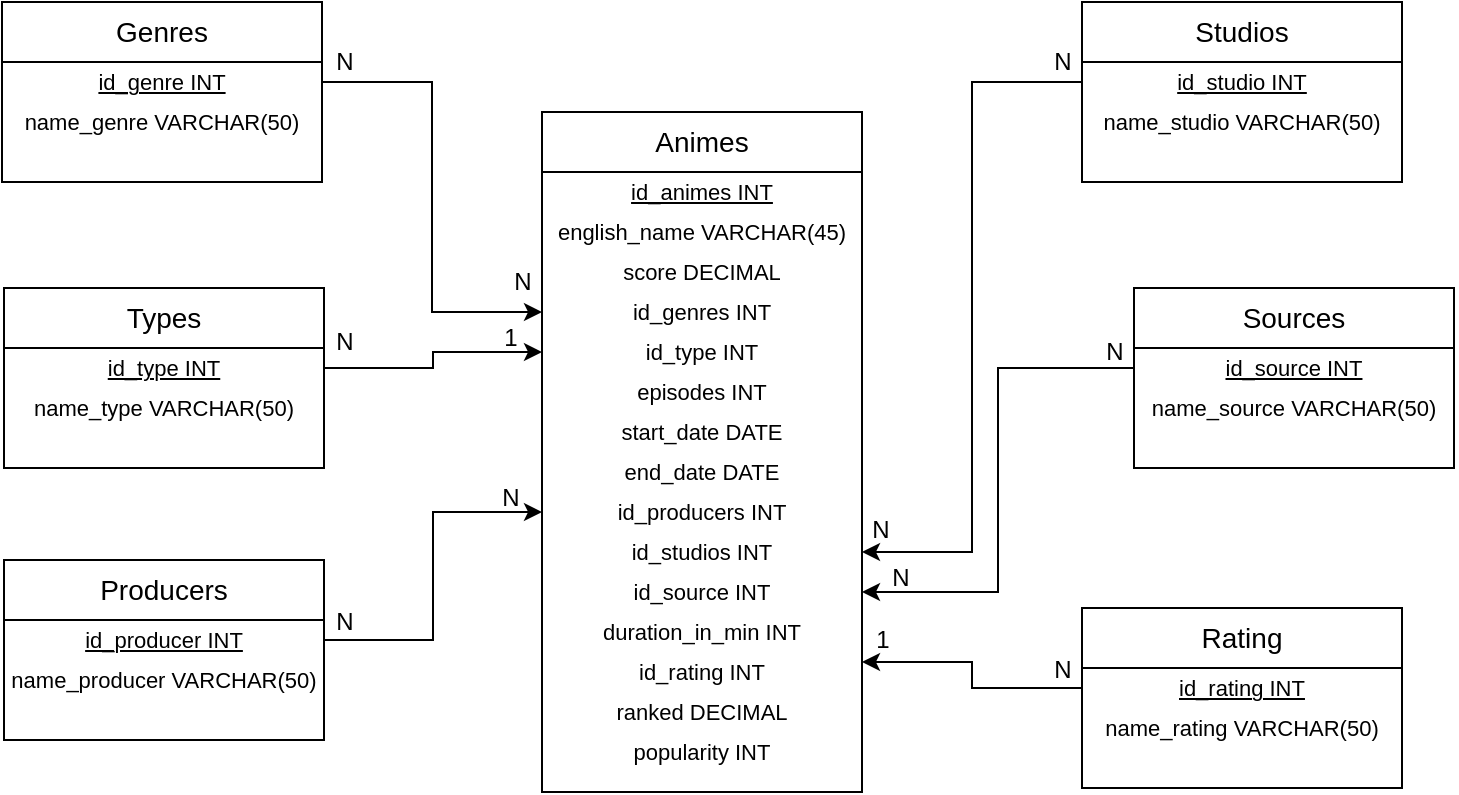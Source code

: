 <mxfile version="24.8.3">
  <diagram name="Page-1" id="FmNXVmiUKYO5AavIUr8t">
    <mxGraphModel dx="795" dy="465" grid="1" gridSize="10" guides="1" tooltips="1" connect="1" arrows="1" fold="1" page="1" pageScale="1" pageWidth="827" pageHeight="1169" math="0" shadow="0">
      <root>
        <mxCell id="0" />
        <mxCell id="1" parent="0" />
        <mxCell id="9YOkMzRPD7ddnAfmrJgy-1" value="" style="rounded=0;whiteSpace=wrap;html=1;" vertex="1" parent="1">
          <mxGeometry x="330" y="120" width="160" height="340" as="geometry" />
        </mxCell>
        <mxCell id="9YOkMzRPD7ddnAfmrJgy-2" value="&lt;font style=&quot;font-size: 14px;&quot;&gt;Animes&lt;/font&gt;" style="text;html=1;align=center;verticalAlign=middle;whiteSpace=wrap;rounded=0;" vertex="1" parent="1">
          <mxGeometry x="330" y="120" width="160" height="30" as="geometry" />
        </mxCell>
        <mxCell id="9YOkMzRPD7ddnAfmrJgy-3" value="" style="endArrow=none;html=1;rounded=0;exitX=1;exitY=1;exitDx=0;exitDy=0;entryX=0;entryY=1;entryDx=0;entryDy=0;" edge="1" parent="1" source="9YOkMzRPD7ddnAfmrJgy-2" target="9YOkMzRPD7ddnAfmrJgy-2">
          <mxGeometry width="50" height="50" relative="1" as="geometry">
            <mxPoint x="490" y="150" as="sourcePoint" />
            <mxPoint x="331" y="151" as="targetPoint" />
          </mxGeometry>
        </mxCell>
        <mxCell id="9YOkMzRPD7ddnAfmrJgy-4" value="&lt;font style=&quot;font-size: 11px;&quot;&gt;&lt;u&gt;id_animes INT&lt;/u&gt;&lt;/font&gt;" style="text;html=1;align=center;verticalAlign=middle;whiteSpace=wrap;rounded=0;" vertex="1" parent="1">
          <mxGeometry x="330" y="150" width="160" height="20" as="geometry" />
        </mxCell>
        <mxCell id="9YOkMzRPD7ddnAfmrJgy-5" value="&lt;font style=&quot;font-size: 11px;&quot;&gt;english_name VARCHAR(45)&lt;/font&gt;" style="text;html=1;align=center;verticalAlign=middle;whiteSpace=wrap;rounded=0;" vertex="1" parent="1">
          <mxGeometry x="330" y="170" width="160" height="20" as="geometry" />
        </mxCell>
        <mxCell id="9YOkMzRPD7ddnAfmrJgy-6" value="&lt;font style=&quot;font-size: 11px;&quot;&gt;score DECIMAL&lt;/font&gt;" style="text;html=1;align=center;verticalAlign=middle;whiteSpace=wrap;rounded=0;" vertex="1" parent="1">
          <mxGeometry x="330" y="190" width="160" height="20" as="geometry" />
        </mxCell>
        <mxCell id="9YOkMzRPD7ddnAfmrJgy-7" value="&lt;font style=&quot;font-size: 11px;&quot;&gt;id_genres INT&lt;/font&gt;" style="text;html=1;align=center;verticalAlign=middle;whiteSpace=wrap;rounded=0;" vertex="1" parent="1">
          <mxGeometry x="330" y="210" width="160" height="20" as="geometry" />
        </mxCell>
        <mxCell id="9YOkMzRPD7ddnAfmrJgy-8" value="&lt;font style=&quot;font-size: 11px;&quot;&gt;id_type INT&lt;/font&gt;" style="text;html=1;align=center;verticalAlign=middle;whiteSpace=wrap;rounded=0;" vertex="1" parent="1">
          <mxGeometry x="330" y="230" width="160" height="20" as="geometry" />
        </mxCell>
        <mxCell id="9YOkMzRPD7ddnAfmrJgy-9" value="&lt;font style=&quot;font-size: 11px;&quot;&gt;episodes INT&lt;/font&gt;" style="text;html=1;align=center;verticalAlign=middle;whiteSpace=wrap;rounded=0;" vertex="1" parent="1">
          <mxGeometry x="330" y="250" width="160" height="20" as="geometry" />
        </mxCell>
        <mxCell id="9YOkMzRPD7ddnAfmrJgy-10" value="&lt;font style=&quot;font-size: 11px;&quot;&gt;start_date DATE&lt;/font&gt;" style="text;html=1;align=center;verticalAlign=middle;whiteSpace=wrap;rounded=0;" vertex="1" parent="1">
          <mxGeometry x="330" y="270" width="160" height="20" as="geometry" />
        </mxCell>
        <mxCell id="9YOkMzRPD7ddnAfmrJgy-11" value="&lt;font style=&quot;font-size: 11px;&quot;&gt;end_date DATE&lt;/font&gt;" style="text;html=1;align=center;verticalAlign=middle;whiteSpace=wrap;rounded=0;" vertex="1" parent="1">
          <mxGeometry x="330" y="290" width="160" height="20" as="geometry" />
        </mxCell>
        <mxCell id="9YOkMzRPD7ddnAfmrJgy-12" value="&lt;font style=&quot;font-size: 11px;&quot;&gt;id_producers INT&lt;/font&gt;" style="text;html=1;align=center;verticalAlign=middle;whiteSpace=wrap;rounded=0;" vertex="1" parent="1">
          <mxGeometry x="330" y="310" width="160" height="20" as="geometry" />
        </mxCell>
        <mxCell id="9YOkMzRPD7ddnAfmrJgy-13" value="&lt;font style=&quot;font-size: 11px;&quot;&gt;id_studios INT&lt;/font&gt;" style="text;html=1;align=center;verticalAlign=middle;whiteSpace=wrap;rounded=0;" vertex="1" parent="1">
          <mxGeometry x="330" y="330" width="160" height="20" as="geometry" />
        </mxCell>
        <mxCell id="9YOkMzRPD7ddnAfmrJgy-14" value="&lt;font style=&quot;font-size: 11px;&quot;&gt;id_source INT&lt;/font&gt;" style="text;html=1;align=center;verticalAlign=middle;whiteSpace=wrap;rounded=0;" vertex="1" parent="1">
          <mxGeometry x="330" y="350" width="160" height="20" as="geometry" />
        </mxCell>
        <mxCell id="9YOkMzRPD7ddnAfmrJgy-15" value="&lt;span style=&quot;font-size: 11px;&quot;&gt;duration_in_min INT&lt;/span&gt;" style="text;html=1;align=center;verticalAlign=middle;whiteSpace=wrap;rounded=0;" vertex="1" parent="1">
          <mxGeometry x="330" y="370" width="160" height="20" as="geometry" />
        </mxCell>
        <mxCell id="9YOkMzRPD7ddnAfmrJgy-16" value="&lt;span style=&quot;font-size: 11px;&quot;&gt;id_rating INT&lt;/span&gt;" style="text;html=1;align=center;verticalAlign=middle;whiteSpace=wrap;rounded=0;" vertex="1" parent="1">
          <mxGeometry x="330" y="390" width="160" height="20" as="geometry" />
        </mxCell>
        <mxCell id="9YOkMzRPD7ddnAfmrJgy-17" value="&lt;span style=&quot;font-size: 11px;&quot;&gt;ranked DECIMAL&lt;/span&gt;" style="text;html=1;align=center;verticalAlign=middle;whiteSpace=wrap;rounded=0;" vertex="1" parent="1">
          <mxGeometry x="330" y="410" width="160" height="20" as="geometry" />
        </mxCell>
        <mxCell id="9YOkMzRPD7ddnAfmrJgy-18" value="&lt;span style=&quot;font-size: 11px;&quot;&gt;popularity INT&lt;/span&gt;" style="text;html=1;align=center;verticalAlign=middle;whiteSpace=wrap;rounded=0;" vertex="1" parent="1">
          <mxGeometry x="330" y="430" width="160" height="20" as="geometry" />
        </mxCell>
        <mxCell id="9YOkMzRPD7ddnAfmrJgy-21" value="" style="rounded=0;whiteSpace=wrap;html=1;" vertex="1" parent="1">
          <mxGeometry x="60" y="65" width="160" height="90" as="geometry" />
        </mxCell>
        <mxCell id="9YOkMzRPD7ddnAfmrJgy-22" value="&lt;font style=&quot;font-size: 14px;&quot;&gt;Genres&lt;/font&gt;" style="text;html=1;align=center;verticalAlign=middle;whiteSpace=wrap;rounded=0;" vertex="1" parent="1">
          <mxGeometry x="60" y="65" width="160" height="30" as="geometry" />
        </mxCell>
        <mxCell id="9YOkMzRPD7ddnAfmrJgy-23" value="" style="endArrow=none;html=1;rounded=0;entryX=1;entryY=1;entryDx=0;entryDy=0;exitX=0;exitY=1;exitDx=0;exitDy=0;" edge="1" parent="1" source="9YOkMzRPD7ddnAfmrJgy-22" target="9YOkMzRPD7ddnAfmrJgy-22">
          <mxGeometry width="50" height="50" relative="1" as="geometry">
            <mxPoint x="70" y="96" as="sourcePoint" />
            <mxPoint x="200" y="85" as="targetPoint" />
          </mxGeometry>
        </mxCell>
        <mxCell id="9YOkMzRPD7ddnAfmrJgy-51" style="edgeStyle=elbowEdgeStyle;rounded=0;orthogonalLoop=1;jettySize=auto;html=1;exitX=1;exitY=0.5;exitDx=0;exitDy=0;entryX=0;entryY=0.5;entryDx=0;entryDy=0;" edge="1" parent="1" source="9YOkMzRPD7ddnAfmrJgy-24" target="9YOkMzRPD7ddnAfmrJgy-7">
          <mxGeometry relative="1" as="geometry" />
        </mxCell>
        <mxCell id="9YOkMzRPD7ddnAfmrJgy-24" value="&lt;font style=&quot;font-size: 11px;&quot;&gt;&lt;u&gt;id_genre INT&lt;/u&gt;&lt;/font&gt;" style="text;html=1;align=center;verticalAlign=middle;whiteSpace=wrap;rounded=0;" vertex="1" parent="1">
          <mxGeometry x="60" y="95" width="160" height="20" as="geometry" />
        </mxCell>
        <mxCell id="9YOkMzRPD7ddnAfmrJgy-25" value="&lt;font style=&quot;font-size: 11px;&quot;&gt;name_genre VARCHAR(50)&lt;/font&gt;" style="text;html=1;align=center;verticalAlign=middle;whiteSpace=wrap;rounded=0;" vertex="1" parent="1">
          <mxGeometry x="60" y="115" width="160" height="20" as="geometry" />
        </mxCell>
        <mxCell id="9YOkMzRPD7ddnAfmrJgy-26" value="" style="rounded=0;whiteSpace=wrap;html=1;" vertex="1" parent="1">
          <mxGeometry x="61" y="208" width="160" height="90" as="geometry" />
        </mxCell>
        <mxCell id="9YOkMzRPD7ddnAfmrJgy-27" value="&lt;span style=&quot;font-size: 14px;&quot;&gt;Types&lt;/span&gt;" style="text;html=1;align=center;verticalAlign=middle;whiteSpace=wrap;rounded=0;" vertex="1" parent="1">
          <mxGeometry x="61" y="208" width="160" height="30" as="geometry" />
        </mxCell>
        <mxCell id="9YOkMzRPD7ddnAfmrJgy-28" value="" style="endArrow=none;html=1;rounded=0;entryX=1;entryY=1;entryDx=0;entryDy=0;exitX=0;exitY=1;exitDx=0;exitDy=0;" edge="1" parent="1" source="9YOkMzRPD7ddnAfmrJgy-27" target="9YOkMzRPD7ddnAfmrJgy-27">
          <mxGeometry width="50" height="50" relative="1" as="geometry">
            <mxPoint x="71" y="239" as="sourcePoint" />
            <mxPoint x="201" y="228" as="targetPoint" />
          </mxGeometry>
        </mxCell>
        <mxCell id="9YOkMzRPD7ddnAfmrJgy-52" style="edgeStyle=elbowEdgeStyle;rounded=0;orthogonalLoop=1;jettySize=auto;html=1;exitX=1;exitY=0.5;exitDx=0;exitDy=0;entryX=0;entryY=0.5;entryDx=0;entryDy=0;" edge="1" parent="1" source="9YOkMzRPD7ddnAfmrJgy-29" target="9YOkMzRPD7ddnAfmrJgy-8">
          <mxGeometry relative="1" as="geometry" />
        </mxCell>
        <mxCell id="9YOkMzRPD7ddnAfmrJgy-29" value="&lt;font style=&quot;font-size: 11px;&quot;&gt;&lt;u&gt;id_type INT&lt;/u&gt;&lt;/font&gt;" style="text;html=1;align=center;verticalAlign=middle;whiteSpace=wrap;rounded=0;" vertex="1" parent="1">
          <mxGeometry x="61" y="238" width="160" height="20" as="geometry" />
        </mxCell>
        <mxCell id="9YOkMzRPD7ddnAfmrJgy-30" value="&lt;font style=&quot;font-size: 11px;&quot;&gt;name_type VARCHAR(50)&lt;/font&gt;" style="text;html=1;align=center;verticalAlign=middle;whiteSpace=wrap;rounded=0;" vertex="1" parent="1">
          <mxGeometry x="61" y="258" width="160" height="20" as="geometry" />
        </mxCell>
        <mxCell id="9YOkMzRPD7ddnAfmrJgy-31" value="" style="rounded=0;whiteSpace=wrap;html=1;" vertex="1" parent="1">
          <mxGeometry x="61" y="344" width="160" height="90" as="geometry" />
        </mxCell>
        <mxCell id="9YOkMzRPD7ddnAfmrJgy-32" value="&lt;span style=&quot;font-size: 14px;&quot;&gt;Producers&lt;/span&gt;" style="text;html=1;align=center;verticalAlign=middle;whiteSpace=wrap;rounded=0;" vertex="1" parent="1">
          <mxGeometry x="61" y="344" width="160" height="30" as="geometry" />
        </mxCell>
        <mxCell id="9YOkMzRPD7ddnAfmrJgy-33" value="" style="endArrow=none;html=1;rounded=0;entryX=1;entryY=1;entryDx=0;entryDy=0;exitX=0;exitY=1;exitDx=0;exitDy=0;" edge="1" parent="1" source="9YOkMzRPD7ddnAfmrJgy-32" target="9YOkMzRPD7ddnAfmrJgy-32">
          <mxGeometry width="50" height="50" relative="1" as="geometry">
            <mxPoint x="71" y="375" as="sourcePoint" />
            <mxPoint x="201" y="364" as="targetPoint" />
          </mxGeometry>
        </mxCell>
        <mxCell id="9YOkMzRPD7ddnAfmrJgy-58" style="edgeStyle=elbowEdgeStyle;rounded=0;orthogonalLoop=1;jettySize=auto;html=1;exitX=1;exitY=0.5;exitDx=0;exitDy=0;entryX=0;entryY=0.5;entryDx=0;entryDy=0;" edge="1" parent="1" source="9YOkMzRPD7ddnAfmrJgy-34" target="9YOkMzRPD7ddnAfmrJgy-12">
          <mxGeometry relative="1" as="geometry" />
        </mxCell>
        <mxCell id="9YOkMzRPD7ddnAfmrJgy-34" value="&lt;font style=&quot;font-size: 11px;&quot;&gt;&lt;u&gt;id_producer INT&lt;/u&gt;&lt;/font&gt;" style="text;html=1;align=center;verticalAlign=middle;whiteSpace=wrap;rounded=0;" vertex="1" parent="1">
          <mxGeometry x="61" y="374" width="160" height="20" as="geometry" />
        </mxCell>
        <mxCell id="9YOkMzRPD7ddnAfmrJgy-35" value="&lt;font style=&quot;font-size: 11px;&quot;&gt;name_producer VARCHAR(50)&lt;/font&gt;" style="text;html=1;align=center;verticalAlign=middle;whiteSpace=wrap;rounded=0;" vertex="1" parent="1">
          <mxGeometry x="61" y="394" width="160" height="20" as="geometry" />
        </mxCell>
        <mxCell id="9YOkMzRPD7ddnAfmrJgy-36" value="" style="rounded=0;whiteSpace=wrap;html=1;" vertex="1" parent="1">
          <mxGeometry x="600" y="65" width="160" height="90" as="geometry" />
        </mxCell>
        <mxCell id="9YOkMzRPD7ddnAfmrJgy-37" value="&lt;font style=&quot;font-size: 14px;&quot;&gt;Studios&lt;/font&gt;" style="text;html=1;align=center;verticalAlign=middle;whiteSpace=wrap;rounded=0;" vertex="1" parent="1">
          <mxGeometry x="600" y="65" width="160" height="30" as="geometry" />
        </mxCell>
        <mxCell id="9YOkMzRPD7ddnAfmrJgy-38" value="" style="endArrow=none;html=1;rounded=0;entryX=1;entryY=1;entryDx=0;entryDy=0;exitX=0;exitY=1;exitDx=0;exitDy=0;" edge="1" parent="1" source="9YOkMzRPD7ddnAfmrJgy-37" target="9YOkMzRPD7ddnAfmrJgy-37">
          <mxGeometry width="50" height="50" relative="1" as="geometry">
            <mxPoint x="610" y="96" as="sourcePoint" />
            <mxPoint x="740" y="85" as="targetPoint" />
          </mxGeometry>
        </mxCell>
        <mxCell id="9YOkMzRPD7ddnAfmrJgy-54" style="edgeStyle=elbowEdgeStyle;rounded=0;orthogonalLoop=1;jettySize=auto;html=1;exitX=0;exitY=0.5;exitDx=0;exitDy=0;entryX=1;entryY=0.5;entryDx=0;entryDy=0;" edge="1" parent="1" source="9YOkMzRPD7ddnAfmrJgy-39" target="9YOkMzRPD7ddnAfmrJgy-13">
          <mxGeometry relative="1" as="geometry" />
        </mxCell>
        <mxCell id="9YOkMzRPD7ddnAfmrJgy-39" value="&lt;font style=&quot;font-size: 11px;&quot;&gt;&lt;u&gt;id_studio INT&lt;/u&gt;&lt;/font&gt;" style="text;html=1;align=center;verticalAlign=middle;whiteSpace=wrap;rounded=0;" vertex="1" parent="1">
          <mxGeometry x="600" y="95" width="160" height="20" as="geometry" />
        </mxCell>
        <mxCell id="9YOkMzRPD7ddnAfmrJgy-40" value="&lt;font style=&quot;font-size: 11px;&quot;&gt;name_studio VARCHAR(50)&lt;/font&gt;" style="text;html=1;align=center;verticalAlign=middle;whiteSpace=wrap;rounded=0;" vertex="1" parent="1">
          <mxGeometry x="600" y="115" width="160" height="20" as="geometry" />
        </mxCell>
        <mxCell id="9YOkMzRPD7ddnAfmrJgy-41" value="" style="rounded=0;whiteSpace=wrap;html=1;" vertex="1" parent="1">
          <mxGeometry x="626" y="208" width="160" height="90" as="geometry" />
        </mxCell>
        <mxCell id="9YOkMzRPD7ddnAfmrJgy-42" value="&lt;font style=&quot;font-size: 14px;&quot;&gt;Sources&lt;/font&gt;" style="text;html=1;align=center;verticalAlign=middle;whiteSpace=wrap;rounded=0;" vertex="1" parent="1">
          <mxGeometry x="626" y="208" width="160" height="30" as="geometry" />
        </mxCell>
        <mxCell id="9YOkMzRPD7ddnAfmrJgy-43" value="" style="endArrow=none;html=1;rounded=0;entryX=1;entryY=1;entryDx=0;entryDy=0;exitX=0;exitY=1;exitDx=0;exitDy=0;" edge="1" parent="1" source="9YOkMzRPD7ddnAfmrJgy-42" target="9YOkMzRPD7ddnAfmrJgy-42">
          <mxGeometry width="50" height="50" relative="1" as="geometry">
            <mxPoint x="636" y="239" as="sourcePoint" />
            <mxPoint x="766" y="228" as="targetPoint" />
          </mxGeometry>
        </mxCell>
        <mxCell id="9YOkMzRPD7ddnAfmrJgy-55" style="edgeStyle=elbowEdgeStyle;rounded=0;orthogonalLoop=1;jettySize=auto;html=1;exitX=0;exitY=0.5;exitDx=0;exitDy=0;entryX=1;entryY=0.5;entryDx=0;entryDy=0;" edge="1" parent="1" source="9YOkMzRPD7ddnAfmrJgy-44" target="9YOkMzRPD7ddnAfmrJgy-14">
          <mxGeometry relative="1" as="geometry" />
        </mxCell>
        <mxCell id="9YOkMzRPD7ddnAfmrJgy-44" value="&lt;font style=&quot;font-size: 11px;&quot;&gt;&lt;u&gt;id_source INT&lt;/u&gt;&lt;/font&gt;" style="text;html=1;align=center;verticalAlign=middle;whiteSpace=wrap;rounded=0;" vertex="1" parent="1">
          <mxGeometry x="626" y="238" width="160" height="20" as="geometry" />
        </mxCell>
        <mxCell id="9YOkMzRPD7ddnAfmrJgy-45" value="&lt;font style=&quot;font-size: 11px;&quot;&gt;name_source VARCHAR(50)&lt;/font&gt;" style="text;html=1;align=center;verticalAlign=middle;whiteSpace=wrap;rounded=0;" vertex="1" parent="1">
          <mxGeometry x="626" y="258" width="160" height="20" as="geometry" />
        </mxCell>
        <mxCell id="9YOkMzRPD7ddnAfmrJgy-46" value="" style="rounded=0;whiteSpace=wrap;html=1;" vertex="1" parent="1">
          <mxGeometry x="600" y="368" width="160" height="90" as="geometry" />
        </mxCell>
        <mxCell id="9YOkMzRPD7ddnAfmrJgy-47" value="&lt;font style=&quot;font-size: 14px;&quot;&gt;Rating&lt;/font&gt;" style="text;html=1;align=center;verticalAlign=middle;whiteSpace=wrap;rounded=0;" vertex="1" parent="1">
          <mxGeometry x="600" y="368" width="160" height="30" as="geometry" />
        </mxCell>
        <mxCell id="9YOkMzRPD7ddnAfmrJgy-48" value="" style="endArrow=none;html=1;rounded=0;entryX=1;entryY=1;entryDx=0;entryDy=0;exitX=0;exitY=1;exitDx=0;exitDy=0;" edge="1" parent="1" source="9YOkMzRPD7ddnAfmrJgy-47" target="9YOkMzRPD7ddnAfmrJgy-47">
          <mxGeometry width="50" height="50" relative="1" as="geometry">
            <mxPoint x="610" y="399" as="sourcePoint" />
            <mxPoint x="740" y="388" as="targetPoint" />
          </mxGeometry>
        </mxCell>
        <mxCell id="9YOkMzRPD7ddnAfmrJgy-57" style="edgeStyle=elbowEdgeStyle;rounded=0;orthogonalLoop=1;jettySize=auto;html=1;exitX=0;exitY=0.5;exitDx=0;exitDy=0;entryX=1;entryY=0.25;entryDx=0;entryDy=0;" edge="1" parent="1" source="9YOkMzRPD7ddnAfmrJgy-49" target="9YOkMzRPD7ddnAfmrJgy-16">
          <mxGeometry relative="1" as="geometry" />
        </mxCell>
        <mxCell id="9YOkMzRPD7ddnAfmrJgy-49" value="&lt;font style=&quot;font-size: 11px;&quot;&gt;&lt;u&gt;id_rating INT&lt;/u&gt;&lt;/font&gt;" style="text;html=1;align=center;verticalAlign=middle;whiteSpace=wrap;rounded=0;" vertex="1" parent="1">
          <mxGeometry x="600" y="398" width="160" height="20" as="geometry" />
        </mxCell>
        <mxCell id="9YOkMzRPD7ddnAfmrJgy-50" value="&lt;font style=&quot;font-size: 11px;&quot;&gt;name_rating VARCHAR(50)&lt;/font&gt;" style="text;html=1;align=center;verticalAlign=middle;whiteSpace=wrap;rounded=0;" vertex="1" parent="1">
          <mxGeometry x="600" y="418" width="160" height="20" as="geometry" />
        </mxCell>
        <mxCell id="9YOkMzRPD7ddnAfmrJgy-59" value="N" style="text;html=1;align=center;verticalAlign=middle;whiteSpace=wrap;rounded=0;" vertex="1" parent="1">
          <mxGeometry x="222" y="80" width="19" height="30" as="geometry" />
        </mxCell>
        <mxCell id="9YOkMzRPD7ddnAfmrJgy-60" value="N" style="text;html=1;align=center;verticalAlign=middle;whiteSpace=wrap;rounded=0;" vertex="1" parent="1">
          <mxGeometry x="222" y="220" width="19" height="30" as="geometry" />
        </mxCell>
        <mxCell id="9YOkMzRPD7ddnAfmrJgy-61" value="N" style="text;html=1;align=center;verticalAlign=middle;whiteSpace=wrap;rounded=0;" vertex="1" parent="1">
          <mxGeometry x="222" y="360" width="19" height="30" as="geometry" />
        </mxCell>
        <mxCell id="9YOkMzRPD7ddnAfmrJgy-62" value="N" style="text;html=1;align=center;verticalAlign=middle;whiteSpace=wrap;rounded=0;" vertex="1" parent="1">
          <mxGeometry x="581" y="80" width="19" height="30" as="geometry" />
        </mxCell>
        <mxCell id="9YOkMzRPD7ddnAfmrJgy-63" value="N" style="text;html=1;align=center;verticalAlign=middle;whiteSpace=wrap;rounded=0;" vertex="1" parent="1">
          <mxGeometry x="607" y="225" width="19" height="30" as="geometry" />
        </mxCell>
        <mxCell id="9YOkMzRPD7ddnAfmrJgy-64" value="N" style="text;html=1;align=center;verticalAlign=middle;whiteSpace=wrap;rounded=0;" vertex="1" parent="1">
          <mxGeometry x="581" y="384" width="19" height="30" as="geometry" />
        </mxCell>
        <mxCell id="9YOkMzRPD7ddnAfmrJgy-65" value="N" style="text;html=1;align=center;verticalAlign=middle;whiteSpace=wrap;rounded=0;" vertex="1" parent="1">
          <mxGeometry x="311" y="190" width="19" height="30" as="geometry" />
        </mxCell>
        <mxCell id="9YOkMzRPD7ddnAfmrJgy-66" value="1" style="text;html=1;align=center;verticalAlign=middle;whiteSpace=wrap;rounded=0;" vertex="1" parent="1">
          <mxGeometry x="305" y="218" width="19" height="30" as="geometry" />
        </mxCell>
        <mxCell id="9YOkMzRPD7ddnAfmrJgy-67" value="N" style="text;html=1;align=center;verticalAlign=middle;whiteSpace=wrap;rounded=0;" vertex="1" parent="1">
          <mxGeometry x="305" y="298" width="19" height="30" as="geometry" />
        </mxCell>
        <mxCell id="9YOkMzRPD7ddnAfmrJgy-68" value="N" style="text;html=1;align=center;verticalAlign=middle;whiteSpace=wrap;rounded=0;" vertex="1" parent="1">
          <mxGeometry x="490" y="314" width="19" height="30" as="geometry" />
        </mxCell>
        <mxCell id="9YOkMzRPD7ddnAfmrJgy-69" value="N" style="text;html=1;align=center;verticalAlign=middle;whiteSpace=wrap;rounded=0;" vertex="1" parent="1">
          <mxGeometry x="500" y="338" width="19" height="30" as="geometry" />
        </mxCell>
        <mxCell id="9YOkMzRPD7ddnAfmrJgy-70" value="1" style="text;html=1;align=center;verticalAlign=middle;whiteSpace=wrap;rounded=0;" vertex="1" parent="1">
          <mxGeometry x="491" y="369" width="19" height="30" as="geometry" />
        </mxCell>
      </root>
    </mxGraphModel>
  </diagram>
</mxfile>

